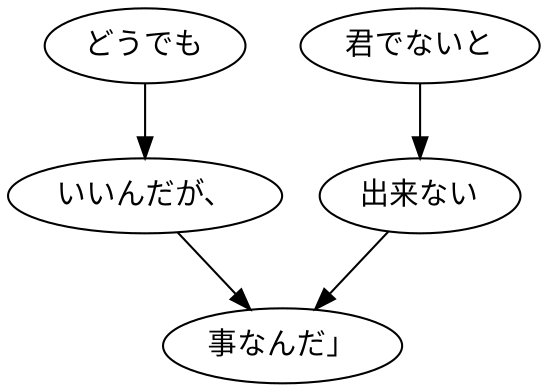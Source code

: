 digraph graph5237 {
	node0 [label="どうでも"];
	node1 [label="いいんだが、"];
	node2 [label="君でないと"];
	node3 [label="出来ない"];
	node4 [label="事なんだ」"];
	node0 -> node1;
	node1 -> node4;
	node2 -> node3;
	node3 -> node4;
}
